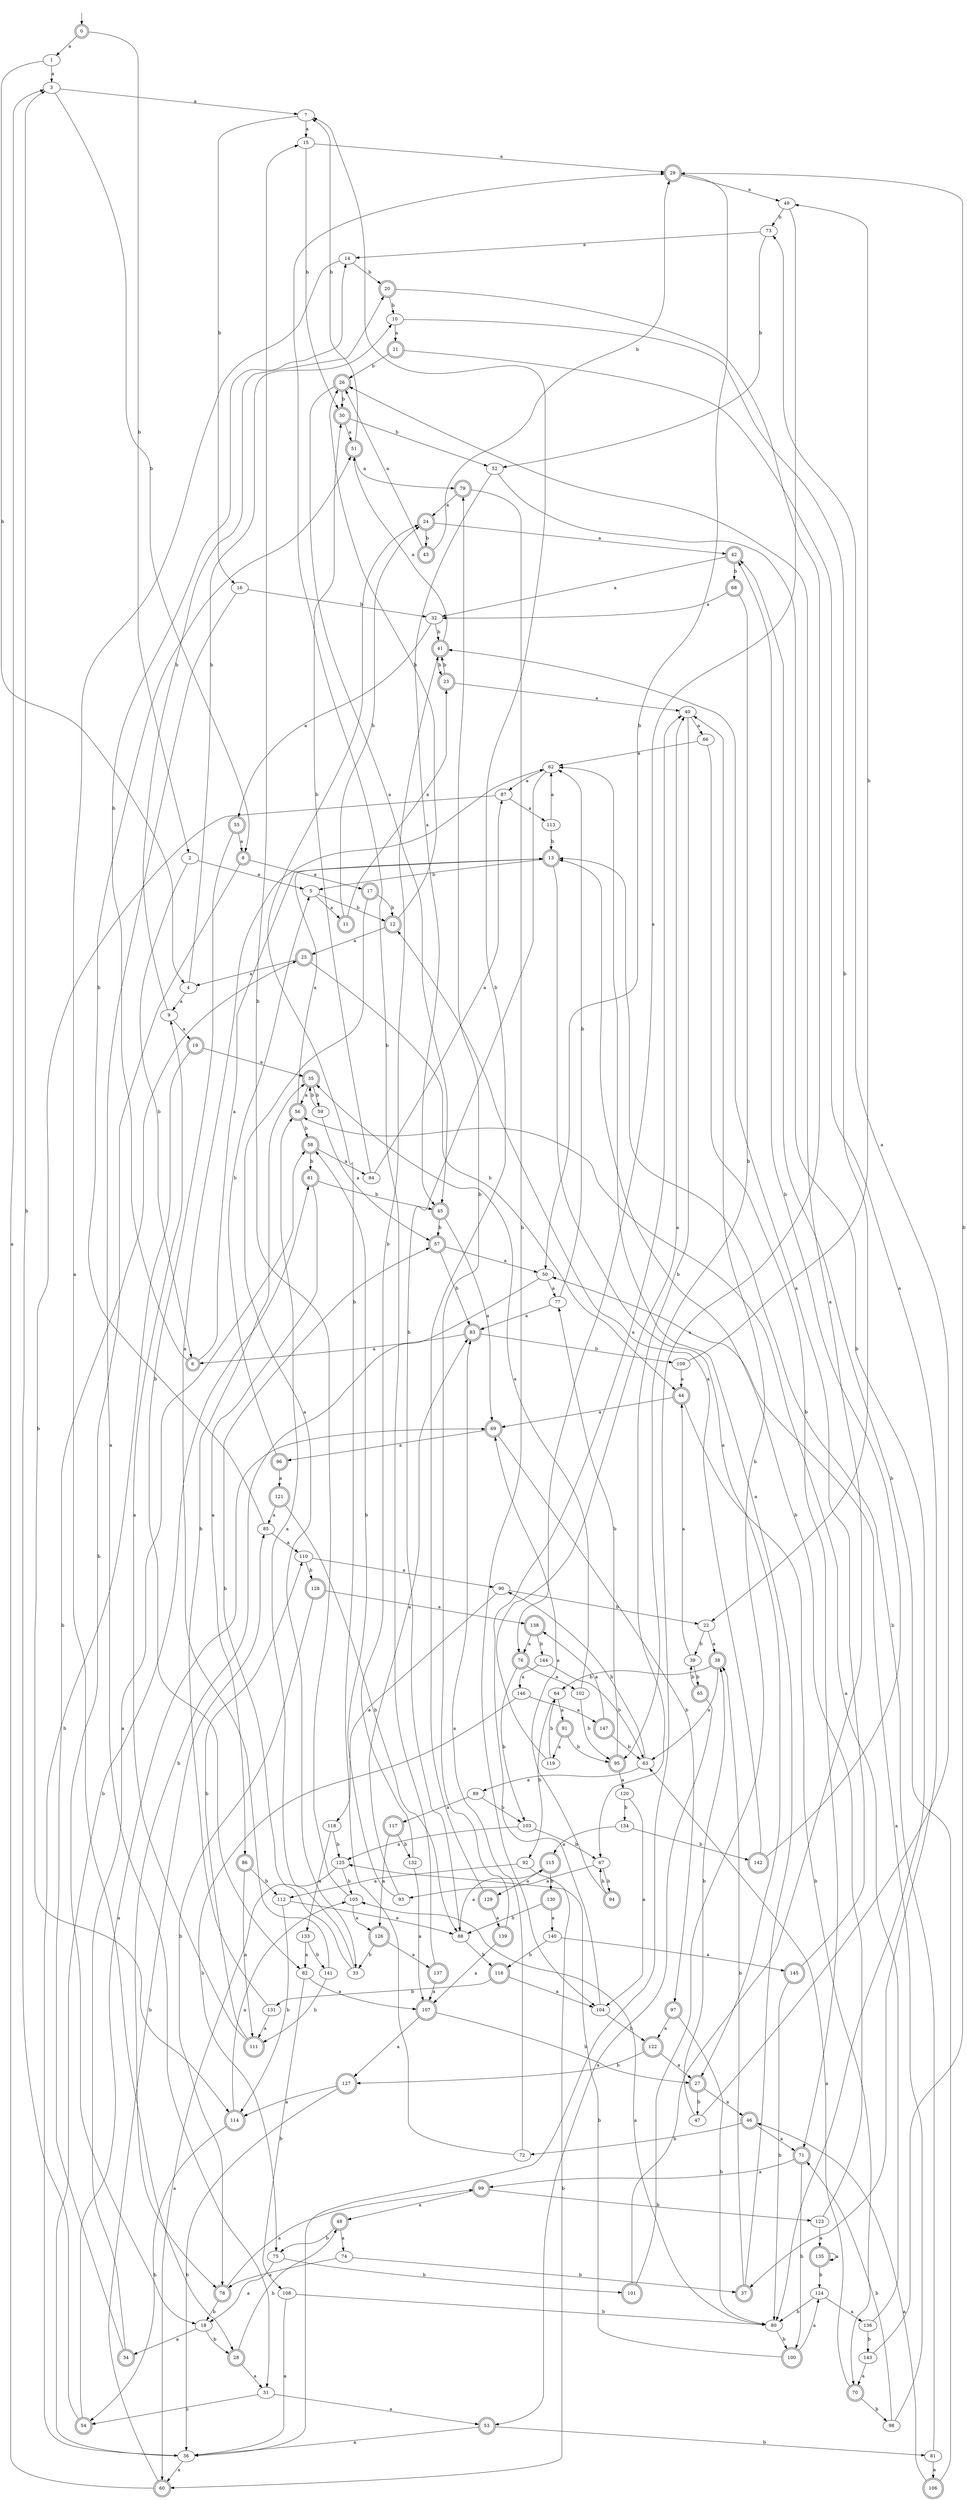 digraph RandomDFA {
  __start0 [label="", shape=none];
  __start0 -> 0 [label=""];
  0 [shape=circle] [shape=doublecircle]
  0 -> 1 [label="a"]
  0 -> 2 [label="b"]
  1
  1 -> 3 [label="a"]
  1 -> 4 [label="b"]
  2
  2 -> 5 [label="a"]
  2 -> 6 [label="b"]
  3
  3 -> 7 [label="a"]
  3 -> 8 [label="b"]
  4
  4 -> 9 [label="a"]
  4 -> 10 [label="b"]
  5
  5 -> 11 [label="a"]
  5 -> 12 [label="b"]
  6 [shape=doublecircle]
  6 -> 13 [label="a"]
  6 -> 14 [label="b"]
  7
  7 -> 15 [label="a"]
  7 -> 16 [label="b"]
  8 [shape=doublecircle]
  8 -> 17 [label="a"]
  8 -> 18 [label="b"]
  9
  9 -> 19 [label="a"]
  9 -> 20 [label="b"]
  10
  10 -> 21 [label="a"]
  10 -> 22 [label="b"]
  11 [shape=doublecircle]
  11 -> 23 [label="a"]
  11 -> 24 [label="b"]
  12 [shape=doublecircle]
  12 -> 25 [label="a"]
  12 -> 26 [label="b"]
  13 [shape=doublecircle]
  13 -> 27 [label="a"]
  13 -> 5 [label="b"]
  14
  14 -> 28 [label="a"]
  14 -> 20 [label="b"]
  15
  15 -> 29 [label="a"]
  15 -> 30 [label="b"]
  16
  16 -> 31 [label="a"]
  16 -> 32 [label="b"]
  17 [shape=doublecircle]
  17 -> 33 [label="a"]
  17 -> 12 [label="b"]
  18
  18 -> 34 [label="a"]
  18 -> 28 [label="b"]
  19 [shape=doublecircle]
  19 -> 35 [label="a"]
  19 -> 36 [label="b"]
  20 [shape=doublecircle]
  20 -> 36 [label="a"]
  20 -> 10 [label="b"]
  21 [shape=doublecircle]
  21 -> 37 [label="a"]
  21 -> 26 [label="b"]
  22
  22 -> 38 [label="a"]
  22 -> 39 [label="b"]
  23 [shape=doublecircle]
  23 -> 40 [label="a"]
  23 -> 41 [label="b"]
  24 [shape=doublecircle]
  24 -> 42 [label="a"]
  24 -> 43 [label="b"]
  25 [shape=doublecircle]
  25 -> 4 [label="a"]
  25 -> 44 [label="b"]
  26 [shape=doublecircle]
  26 -> 45 [label="a"]
  26 -> 30 [label="b"]
  27 [shape=doublecircle]
  27 -> 46 [label="a"]
  27 -> 47 [label="b"]
  28 [shape=doublecircle]
  28 -> 31 [label="a"]
  28 -> 48 [label="b"]
  29 [shape=doublecircle]
  29 -> 49 [label="a"]
  29 -> 50 [label="b"]
  30 [shape=doublecircle]
  30 -> 51 [label="a"]
  30 -> 52 [label="b"]
  31
  31 -> 53 [label="a"]
  31 -> 54 [label="b"]
  32
  32 -> 55 [label="a"]
  32 -> 41 [label="b"]
  33
  33 -> 56 [label="a"]
  33 -> 57 [label="b"]
  34 [shape=doublecircle]
  34 -> 58 [label="a"]
  34 -> 25 [label="b"]
  35 [shape=doublecircle]
  35 -> 56 [label="a"]
  35 -> 59 [label="b"]
  36
  36 -> 60 [label="a"]
  36 -> 61 [label="b"]
  37 [shape=doublecircle]
  37 -> 62 [label="a"]
  37 -> 38 [label="b"]
  38 [shape=doublecircle]
  38 -> 63 [label="a"]
  38 -> 64 [label="b"]
  39
  39 -> 44 [label="a"]
  39 -> 65 [label="b"]
  40
  40 -> 66 [label="a"]
  40 -> 67 [label="b"]
  41 [shape=doublecircle]
  41 -> 51 [label="a"]
  41 -> 23 [label="b"]
  42 [shape=doublecircle]
  42 -> 32 [label="a"]
  42 -> 68 [label="b"]
  43 [shape=doublecircle]
  43 -> 26 [label="a"]
  43 -> 29 [label="b"]
  44 [shape=doublecircle]
  44 -> 69 [label="a"]
  44 -> 70 [label="b"]
  45 [shape=doublecircle]
  45 -> 69 [label="a"]
  45 -> 57 [label="b"]
  46 [shape=doublecircle]
  46 -> 71 [label="a"]
  46 -> 72 [label="b"]
  47
  47 -> 73 [label="a"]
  47 -> 38 [label="b"]
  48 [shape=doublecircle]
  48 -> 74 [label="a"]
  48 -> 75 [label="b"]
  49
  49 -> 76 [label="a"]
  49 -> 73 [label="b"]
  50
  50 -> 77 [label="a"]
  50 -> 78 [label="b"]
  51 [shape=doublecircle]
  51 -> 79 [label="a"]
  51 -> 7 [label="b"]
  52
  52 -> 45 [label="a"]
  52 -> 80 [label="b"]
  53 [shape=doublecircle]
  53 -> 36 [label="a"]
  53 -> 81 [label="b"]
  54 [shape=doublecircle]
  54 -> 69 [label="a"]
  54 -> 3 [label="b"]
  55 [shape=doublecircle]
  55 -> 8 [label="a"]
  55 -> 82 [label="b"]
  56 [shape=doublecircle]
  56 -> 13 [label="a"]
  56 -> 58 [label="b"]
  57 [shape=doublecircle]
  57 -> 50 [label="a"]
  57 -> 83 [label="b"]
  58 [shape=doublecircle]
  58 -> 84 [label="a"]
  58 -> 61 [label="b"]
  59
  59 -> 57 [label="a"]
  59 -> 35 [label="b"]
  60 [shape=doublecircle]
  60 -> 3 [label="a"]
  60 -> 85 [label="b"]
  61 [shape=doublecircle]
  61 -> 86 [label="a"]
  61 -> 45 [label="b"]
  62
  62 -> 87 [label="a"]
  62 -> 88 [label="b"]
  63
  63 -> 89 [label="a"]
  63 -> 90 [label="b"]
  64
  64 -> 91 [label="a"]
  64 -> 92 [label="b"]
  65 [shape=doublecircle]
  65 -> 53 [label="a"]
  65 -> 39 [label="b"]
  66
  66 -> 62 [label="a"]
  66 -> 71 [label="b"]
  67
  67 -> 93 [label="a"]
  67 -> 94 [label="b"]
  68 [shape=doublecircle]
  68 -> 32 [label="a"]
  68 -> 95 [label="b"]
  69 [shape=doublecircle]
  69 -> 96 [label="a"]
  69 -> 97 [label="b"]
  70 [shape=doublecircle]
  70 -> 63 [label="a"]
  70 -> 98 [label="b"]
  71 [shape=doublecircle]
  71 -> 99 [label="a"]
  71 -> 100 [label="b"]
  72
  72 -> 83 [label="a"]
  72 -> 24 [label="b"]
  73
  73 -> 14 [label="a"]
  73 -> 52 [label="b"]
  74
  74 -> 78 [label="a"]
  74 -> 37 [label="b"]
  75
  75 -> 18 [label="a"]
  75 -> 101 [label="b"]
  76 [shape=doublecircle]
  76 -> 102 [label="a"]
  76 -> 103 [label="b"]
  77
  77 -> 83 [label="a"]
  77 -> 62 [label="b"]
  78 [shape=doublecircle]
  78 -> 99 [label="a"]
  78 -> 18 [label="b"]
  79 [shape=doublecircle]
  79 -> 24 [label="a"]
  79 -> 104 [label="b"]
  80
  80 -> 105 [label="a"]
  80 -> 100 [label="b"]
  81
  81 -> 106 [label="a"]
  81 -> 13 [label="b"]
  82
  82 -> 107 [label="a"]
  82 -> 108 [label="b"]
  83 [shape=doublecircle]
  83 -> 6 [label="a"]
  83 -> 109 [label="b"]
  84
  84 -> 87 [label="a"]
  84 -> 30 [label="b"]
  85
  85 -> 110 [label="a"]
  85 -> 51 [label="b"]
  86 [shape=doublecircle]
  86 -> 111 [label="a"]
  86 -> 112 [label="b"]
  87
  87 -> 113 [label="a"]
  87 -> 114 [label="b"]
  88
  88 -> 115 [label="a"]
  88 -> 116 [label="b"]
  89
  89 -> 117 [label="a"]
  89 -> 103 [label="b"]
  90
  90 -> 118 [label="a"]
  90 -> 22 [label="b"]
  91 [shape=doublecircle]
  91 -> 119 [label="a"]
  91 -> 95 [label="b"]
  92
  92 -> 112 [label="a"]
  92 -> 60 [label="b"]
  93
  93 -> 83 [label="a"]
  93 -> 58 [label="b"]
  94 [shape=doublecircle]
  94 -> 69 [label="a"]
  94 -> 67 [label="b"]
  95 [shape=doublecircle]
  95 -> 120 [label="a"]
  95 -> 77 [label="b"]
  96 [shape=doublecircle]
  96 -> 121 [label="a"]
  96 -> 5 [label="b"]
  97 [shape=doublecircle]
  97 -> 122 [label="a"]
  97 -> 80 [label="b"]
  98
  98 -> 50 [label="a"]
  98 -> 71 [label="b"]
  99 [shape=doublecircle]
  99 -> 48 [label="a"]
  99 -> 123 [label="b"]
  100 [shape=doublecircle]
  100 -> 124 [label="a"]
  100 -> 125 [label="b"]
  101 [shape=doublecircle]
  101 -> 26 [label="a"]
  101 -> 40 [label="b"]
  102
  102 -> 35 [label="a"]
  102 -> 95 [label="b"]
  103
  103 -> 125 [label="a"]
  103 -> 67 [label="b"]
  104
  104 -> 40 [label="a"]
  104 -> 122 [label="b"]
  105
  105 -> 126 [label="a"]
  105 -> 15 [label="b"]
  106 [shape=doublecircle]
  106 -> 46 [label="a"]
  106 -> 42 [label="b"]
  107 [shape=doublecircle]
  107 -> 127 [label="a"]
  107 -> 27 [label="b"]
  108
  108 -> 36 [label="a"]
  108 -> 80 [label="b"]
  109
  109 -> 44 [label="a"]
  109 -> 49 [label="b"]
  110
  110 -> 90 [label="a"]
  110 -> 128 [label="b"]
  111 [shape=doublecircle]
  111 -> 9 [label="a"]
  111 -> 110 [label="b"]
  112
  112 -> 88 [label="a"]
  112 -> 114 [label="b"]
  113
  113 -> 62 [label="a"]
  113 -> 13 [label="b"]
  114 [shape=doublecircle]
  114 -> 105 [label="a"]
  114 -> 54 [label="b"]
  115 [shape=doublecircle]
  115 -> 129 [label="a"]
  115 -> 130 [label="b"]
  116 [shape=doublecircle]
  116 -> 104 [label="a"]
  116 -> 131 [label="b"]
  117 [shape=doublecircle]
  117 -> 126 [label="a"]
  117 -> 132 [label="b"]
  118
  118 -> 133 [label="a"]
  118 -> 125 [label="b"]
  119
  119 -> 40 [label="a"]
  119 -> 64 [label="b"]
  120
  120 -> 104 [label="a"]
  120 -> 134 [label="b"]
  121 [shape=doublecircle]
  121 -> 85 [label="a"]
  121 -> 88 [label="b"]
  122 [shape=doublecircle]
  122 -> 27 [label="a"]
  122 -> 127 [label="b"]
  123
  123 -> 135 [label="a"]
  123 -> 13 [label="b"]
  124
  124 -> 136 [label="a"]
  124 -> 80 [label="b"]
  125
  125 -> 60 [label="a"]
  125 -> 105 [label="b"]
  126 [shape=doublecircle]
  126 -> 137 [label="a"]
  126 -> 33 [label="b"]
  127 [shape=doublecircle]
  127 -> 114 [label="a"]
  127 -> 36 [label="b"]
  128 [shape=doublecircle]
  128 -> 138 [label="a"]
  128 -> 78 [label="b"]
  129 [shape=doublecircle]
  129 -> 139 [label="a"]
  129 -> 7 [label="b"]
  130 [shape=doublecircle]
  130 -> 140 [label="a"]
  130 -> 88 [label="b"]
  131
  131 -> 111 [label="a"]
  131 -> 35 [label="b"]
  132
  132 -> 107 [label="a"]
  132 -> 41 [label="b"]
  133
  133 -> 82 [label="a"]
  133 -> 141 [label="b"]
  134
  134 -> 115 [label="a"]
  134 -> 142 [label="b"]
  135 [shape=doublecircle]
  135 -> 135 [label="a"]
  135 -> 124 [label="b"]
  136
  136 -> 56 [label="a"]
  136 -> 143 [label="b"]
  137 [shape=doublecircle]
  137 -> 107 [label="a"]
  137 -> 29 [label="b"]
  138 [shape=doublecircle]
  138 -> 76 [label="a"]
  138 -> 144 [label="b"]
  139 [shape=doublecircle]
  139 -> 107 [label="a"]
  139 -> 79 [label="b"]
  140
  140 -> 145 [label="a"]
  140 -> 116 [label="b"]
  141
  141 -> 62 [label="a"]
  141 -> 111 [label="b"]
  142 [shape=doublecircle]
  142 -> 12 [label="a"]
  142 -> 42 [label="b"]
  143
  143 -> 70 [label="a"]
  143 -> 29 [label="b"]
  144
  144 -> 146 [label="a"]
  144 -> 63 [label="b"]
  145 [shape=doublecircle]
  145 -> 41 [label="a"]
  145 -> 80 [label="b"]
  146
  146 -> 147 [label="a"]
  146 -> 75 [label="b"]
  147 [shape=doublecircle]
  147 -> 138 [label="a"]
  147 -> 63 [label="b"]
}
